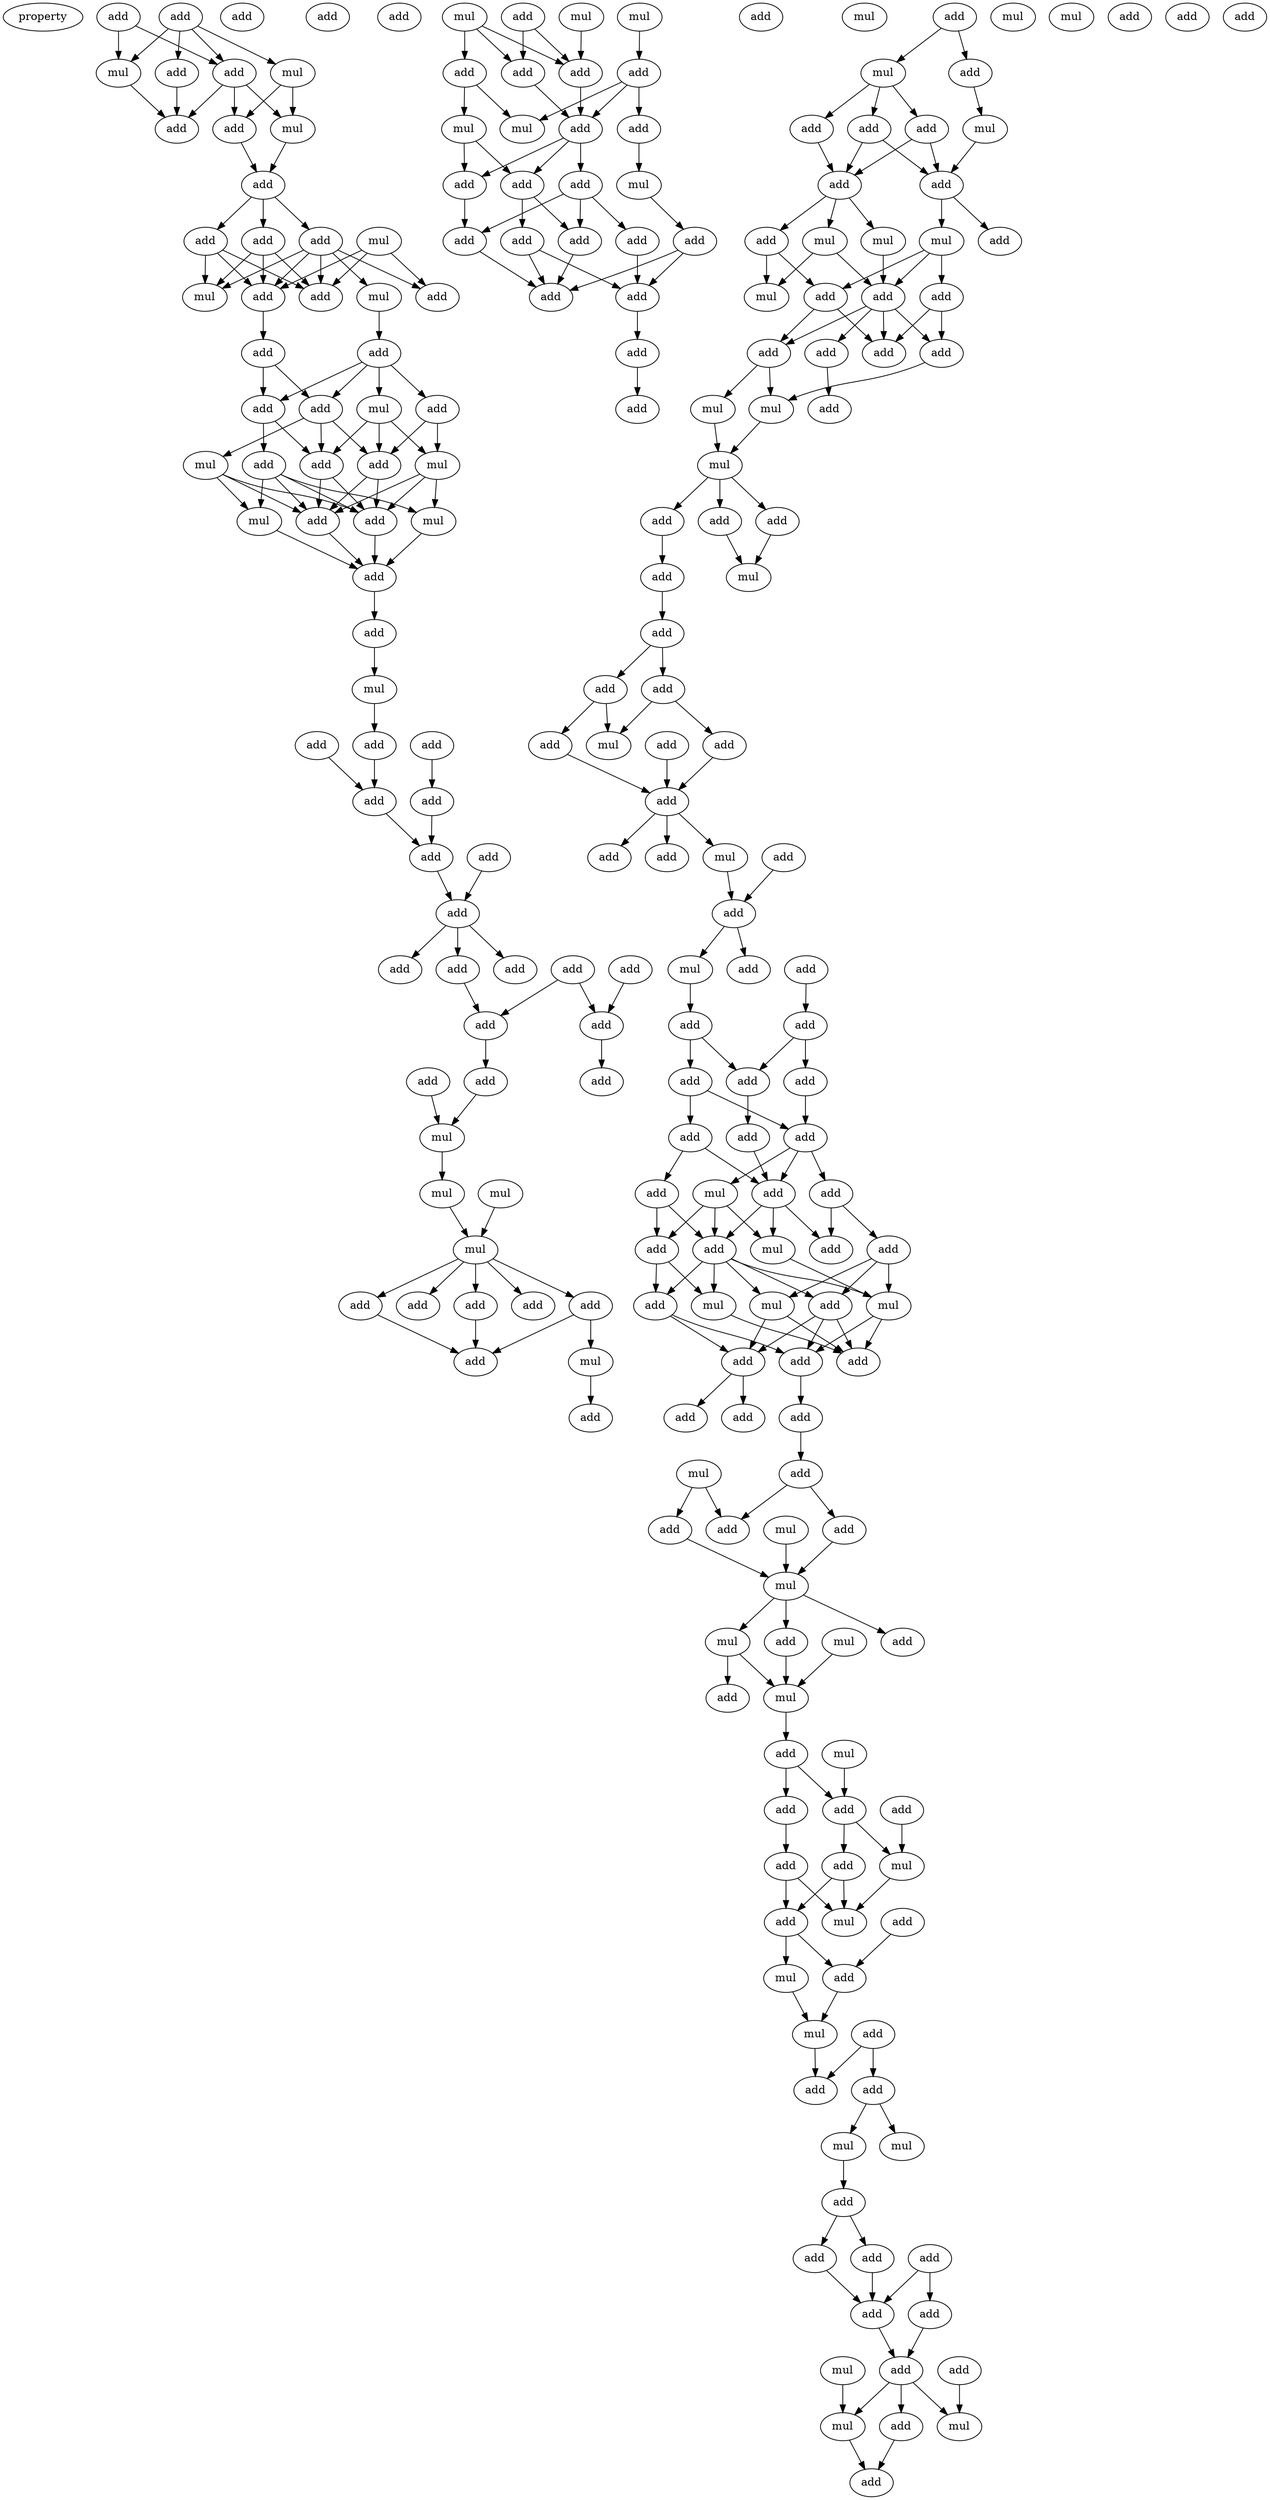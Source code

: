 digraph {
    node [fontcolor=black]
    property [mul=2,lf=1.1]
    0 [ label = add ];
    1 [ label = add ];
    2 [ label = add ];
    3 [ label = add ];
    4 [ label = mul ];
    5 [ label = add ];
    6 [ label = add ];
    7 [ label = mul ];
    8 [ label = add ];
    9 [ label = mul ];
    10 [ label = add ];
    11 [ label = add ];
    12 [ label = add ];
    13 [ label = add ];
    14 [ label = add ];
    15 [ label = mul ];
    16 [ label = mul ];
    17 [ label = mul ];
    18 [ label = add ];
    19 [ label = add ];
    20 [ label = add ];
    21 [ label = add ];
    22 [ label = add ];
    23 [ label = add ];
    24 [ label = add ];
    25 [ label = mul ];
    26 [ label = add ];
    27 [ label = mul ];
    28 [ label = add ];
    29 [ label = add ];
    30 [ label = mul ];
    31 [ label = add ];
    32 [ label = mul ];
    33 [ label = mul ];
    34 [ label = add ];
    35 [ label = add ];
    36 [ label = add ];
    37 [ label = add ];
    38 [ label = mul ];
    39 [ label = add ];
    40 [ label = add ];
    41 [ label = add ];
    42 [ label = add ];
    43 [ label = add ];
    44 [ label = add ];
    45 [ label = add ];
    46 [ label = add ];
    47 [ label = add ];
    48 [ label = add ];
    49 [ label = add ];
    50 [ label = add ];
    51 [ label = add ];
    52 [ label = add ];
    53 [ label = add ];
    54 [ label = add ];
    55 [ label = add ];
    56 [ label = add ];
    57 [ label = add ];
    58 [ label = mul ];
    59 [ label = mul ];
    60 [ label = mul ];
    61 [ label = mul ];
    62 [ label = add ];
    63 [ label = add ];
    64 [ label = add ];
    65 [ label = add ];
    66 [ label = add ];
    67 [ label = add ];
    68 [ label = mul ];
    69 [ label = add ];
    70 [ label = mul ];
    71 [ label = add ];
    72 [ label = mul ];
    73 [ label = mul ];
    74 [ label = add ];
    75 [ label = add ];
    76 [ label = add ];
    77 [ label = add ];
    78 [ label = mul ];
    79 [ label = mul ];
    80 [ label = add ];
    81 [ label = add ];
    82 [ label = add ];
    83 [ label = add ];
    84 [ label = add ];
    85 [ label = mul ];
    86 [ label = add ];
    87 [ label = add ];
    88 [ label = add ];
    89 [ label = add ];
    90 [ label = add ];
    91 [ label = add ];
    92 [ label = add ];
    93 [ label = add ];
    94 [ label = add ];
    95 [ label = add ];
    96 [ label = mul ];
    97 [ label = add ];
    98 [ label = mul ];
    99 [ label = mul ];
    100 [ label = add ];
    101 [ label = mul ];
    102 [ label = add ];
    103 [ label = add ];
    104 [ label = add ];
    105 [ label = add ];
    106 [ label = add ];
    107 [ label = add ];
    108 [ label = add ];
    109 [ label = mul ];
    110 [ label = mul ];
    111 [ label = mul ];
    112 [ label = mul ];
    113 [ label = add ];
    114 [ label = add ];
    115 [ label = add ];
    116 [ label = add ];
    117 [ label = add ];
    118 [ label = add ];
    119 [ label = add ];
    120 [ label = add ];
    121 [ label = mul ];
    122 [ label = mul ];
    123 [ label = mul ];
    124 [ label = add ];
    125 [ label = add ];
    126 [ label = mul ];
    127 [ label = add ];
    128 [ label = add ];
    129 [ label = add ];
    130 [ label = mul ];
    131 [ label = add ];
    132 [ label = add ];
    133 [ label = add ];
    134 [ label = add ];
    135 [ label = mul ];
    136 [ label = add ];
    137 [ label = add ];
    138 [ label = add ];
    139 [ label = add ];
    140 [ label = add ];
    141 [ label = mul ];
    142 [ label = add ];
    143 [ label = add ];
    144 [ label = add ];
    145 [ label = add ];
    146 [ label = mul ];
    147 [ label = add ];
    148 [ label = add ];
    149 [ label = add ];
    150 [ label = add ];
    151 [ label = add ];
    152 [ label = add ];
    153 [ label = add ];
    154 [ label = add ];
    155 [ label = add ];
    156 [ label = add ];
    157 [ label = add ];
    158 [ label = mul ];
    159 [ label = add ];
    160 [ label = add ];
    161 [ label = add ];
    162 [ label = mul ];
    163 [ label = add ];
    164 [ label = add ];
    165 [ label = mul ];
    166 [ label = add ];
    167 [ label = mul ];
    168 [ label = mul ];
    169 [ label = add ];
    170 [ label = add ];
    171 [ label = add ];
    172 [ label = add ];
    173 [ label = add ];
    174 [ label = add ];
    175 [ label = mul ];
    176 [ label = add ];
    177 [ label = add ];
    178 [ label = add ];
    179 [ label = add ];
    180 [ label = mul ];
    181 [ label = mul ];
    182 [ label = mul ];
    183 [ label = add ];
    184 [ label = add ];
    185 [ label = add ];
    186 [ label = mul ];
    187 [ label = add ];
    188 [ label = mul ];
    189 [ label = add ];
    190 [ label = mul ];
    191 [ label = add ];
    192 [ label = add ];
    193 [ label = add ];
    194 [ label = add ];
    195 [ label = mul ];
    196 [ label = add ];
    197 [ label = mul ];
    198 [ label = add ];
    199 [ label = add ];
    200 [ label = mul ];
    201 [ label = add ];
    202 [ label = mul ];
    203 [ label = add ];
    204 [ label = add ];
    205 [ label = add ];
    206 [ label = mul ];
    207 [ label = mul ];
    208 [ label = add ];
    209 [ label = add ];
    210 [ label = add ];
    211 [ label = add ];
    212 [ label = add ];
    213 [ label = add ];
    214 [ label = add ];
    215 [ label = add ];
    216 [ label = add ];
    217 [ label = mul ];
    218 [ label = mul ];
    219 [ label = add ];
    220 [ label = mul ];
    221 [ label = add ];
    0 -> 4 [ name = 0 ];
    0 -> 5 [ name = 1 ];
    0 -> 6 [ name = 2 ];
    0 -> 7 [ name = 3 ];
    2 -> 4 [ name = 4 ];
    2 -> 5 [ name = 5 ];
    4 -> 8 [ name = 6 ];
    5 -> 8 [ name = 7 ];
    5 -> 9 [ name = 8 ];
    5 -> 10 [ name = 9 ];
    6 -> 8 [ name = 10 ];
    7 -> 9 [ name = 11 ];
    7 -> 10 [ name = 12 ];
    9 -> 11 [ name = 13 ];
    10 -> 11 [ name = 14 ];
    11 -> 12 [ name = 15 ];
    11 -> 13 [ name = 16 ];
    11 -> 14 [ name = 17 ];
    12 -> 16 [ name = 18 ];
    12 -> 17 [ name = 19 ];
    12 -> 18 [ name = 20 ];
    12 -> 19 [ name = 21 ];
    12 -> 20 [ name = 22 ];
    13 -> 16 [ name = 23 ];
    13 -> 18 [ name = 24 ];
    13 -> 20 [ name = 25 ];
    14 -> 16 [ name = 26 ];
    14 -> 18 [ name = 27 ];
    14 -> 20 [ name = 28 ];
    15 -> 18 [ name = 29 ];
    15 -> 19 [ name = 30 ];
    15 -> 20 [ name = 31 ];
    17 -> 21 [ name = 32 ];
    18 -> 22 [ name = 33 ];
    21 -> 23 [ name = 34 ];
    21 -> 24 [ name = 35 ];
    21 -> 25 [ name = 36 ];
    21 -> 26 [ name = 37 ];
    22 -> 23 [ name = 38 ];
    22 -> 26 [ name = 39 ];
    23 -> 28 [ name = 40 ];
    23 -> 29 [ name = 41 ];
    24 -> 27 [ name = 42 ];
    24 -> 31 [ name = 43 ];
    25 -> 27 [ name = 44 ];
    25 -> 28 [ name = 45 ];
    25 -> 31 [ name = 46 ];
    26 -> 28 [ name = 47 ];
    26 -> 30 [ name = 48 ];
    26 -> 31 [ name = 49 ];
    27 -> 32 [ name = 50 ];
    27 -> 34 [ name = 51 ];
    27 -> 35 [ name = 52 ];
    28 -> 34 [ name = 53 ];
    28 -> 35 [ name = 54 ];
    29 -> 32 [ name = 55 ];
    29 -> 33 [ name = 56 ];
    29 -> 34 [ name = 57 ];
    29 -> 35 [ name = 58 ];
    30 -> 33 [ name = 59 ];
    30 -> 34 [ name = 60 ];
    30 -> 35 [ name = 61 ];
    31 -> 34 [ name = 62 ];
    31 -> 35 [ name = 63 ];
    32 -> 36 [ name = 64 ];
    33 -> 36 [ name = 65 ];
    34 -> 36 [ name = 66 ];
    35 -> 36 [ name = 67 ];
    36 -> 37 [ name = 68 ];
    37 -> 38 [ name = 69 ];
    38 -> 39 [ name = 70 ];
    39 -> 42 [ name = 71 ];
    40 -> 42 [ name = 72 ];
    41 -> 43 [ name = 73 ];
    42 -> 46 [ name = 74 ];
    43 -> 46 [ name = 75 ];
    44 -> 47 [ name = 76 ];
    46 -> 47 [ name = 77 ];
    47 -> 49 [ name = 78 ];
    47 -> 50 [ name = 79 ];
    47 -> 51 [ name = 80 ];
    48 -> 53 [ name = 81 ];
    48 -> 54 [ name = 82 ];
    49 -> 54 [ name = 83 ];
    52 -> 53 [ name = 84 ];
    53 -> 56 [ name = 85 ];
    54 -> 55 [ name = 86 ];
    55 -> 58 [ name = 87 ];
    57 -> 58 [ name = 88 ];
    58 -> 60 [ name = 89 ];
    59 -> 61 [ name = 90 ];
    60 -> 61 [ name = 91 ];
    61 -> 62 [ name = 92 ];
    61 -> 63 [ name = 93 ];
    61 -> 64 [ name = 94 ];
    61 -> 65 [ name = 95 ];
    61 -> 66 [ name = 96 ];
    62 -> 67 [ name = 97 ];
    64 -> 67 [ name = 98 ];
    64 -> 68 [ name = 99 ];
    66 -> 67 [ name = 100 ];
    68 -> 69 [ name = 101 ];
    70 -> 77 [ name = 102 ];
    71 -> 75 [ name = 103 ];
    71 -> 77 [ name = 104 ];
    72 -> 74 [ name = 105 ];
    73 -> 75 [ name = 106 ];
    73 -> 76 [ name = 107 ];
    73 -> 77 [ name = 108 ];
    74 -> 78 [ name = 109 ];
    74 -> 80 [ name = 110 ];
    74 -> 81 [ name = 111 ];
    75 -> 81 [ name = 112 ];
    76 -> 78 [ name = 113 ];
    76 -> 79 [ name = 114 ];
    77 -> 81 [ name = 115 ];
    79 -> 82 [ name = 116 ];
    79 -> 84 [ name = 117 ];
    80 -> 85 [ name = 118 ];
    81 -> 82 [ name = 119 ];
    81 -> 83 [ name = 120 ];
    81 -> 84 [ name = 121 ];
    82 -> 88 [ name = 122 ];
    82 -> 90 [ name = 123 ];
    83 -> 87 [ name = 124 ];
    83 -> 89 [ name = 125 ];
    83 -> 90 [ name = 126 ];
    84 -> 87 [ name = 127 ];
    85 -> 86 [ name = 128 ];
    86 -> 91 [ name = 129 ];
    86 -> 92 [ name = 130 ];
    87 -> 92 [ name = 131 ];
    88 -> 91 [ name = 132 ];
    88 -> 92 [ name = 133 ];
    89 -> 91 [ name = 134 ];
    90 -> 92 [ name = 135 ];
    91 -> 93 [ name = 136 ];
    93 -> 94 [ name = 137 ];
    97 -> 99 [ name = 138 ];
    97 -> 100 [ name = 139 ];
    99 -> 102 [ name = 140 ];
    99 -> 103 [ name = 141 ];
    99 -> 104 [ name = 142 ];
    100 -> 101 [ name = 143 ];
    101 -> 106 [ name = 144 ];
    102 -> 105 [ name = 145 ];
    102 -> 106 [ name = 146 ];
    103 -> 105 [ name = 147 ];
    104 -> 105 [ name = 148 ];
    104 -> 106 [ name = 149 ];
    105 -> 108 [ name = 150 ];
    105 -> 109 [ name = 151 ];
    105 -> 110 [ name = 152 ];
    106 -> 107 [ name = 153 ];
    106 -> 111 [ name = 154 ];
    108 -> 112 [ name = 155 ];
    108 -> 114 [ name = 156 ];
    109 -> 112 [ name = 157 ];
    109 -> 113 [ name = 158 ];
    110 -> 113 [ name = 159 ];
    111 -> 113 [ name = 160 ];
    111 -> 114 [ name = 161 ];
    111 -> 115 [ name = 162 ];
    113 -> 116 [ name = 163 ];
    113 -> 117 [ name = 164 ];
    113 -> 118 [ name = 165 ];
    113 -> 119 [ name = 166 ];
    114 -> 117 [ name = 167 ];
    114 -> 119 [ name = 168 ];
    115 -> 117 [ name = 169 ];
    115 -> 118 [ name = 170 ];
    116 -> 120 [ name = 171 ];
    118 -> 122 [ name = 172 ];
    119 -> 121 [ name = 173 ];
    119 -> 122 [ name = 174 ];
    121 -> 123 [ name = 175 ];
    122 -> 123 [ name = 176 ];
    123 -> 124 [ name = 177 ];
    123 -> 125 [ name = 178 ];
    123 -> 128 [ name = 179 ];
    124 -> 129 [ name = 180 ];
    125 -> 130 [ name = 181 ];
    128 -> 130 [ name = 182 ];
    129 -> 131 [ name = 183 ];
    131 -> 132 [ name = 184 ];
    131 -> 133 [ name = 185 ];
    132 -> 135 [ name = 186 ];
    132 -> 136 [ name = 187 ];
    133 -> 135 [ name = 188 ];
    133 -> 137 [ name = 189 ];
    134 -> 138 [ name = 190 ];
    136 -> 138 [ name = 191 ];
    137 -> 138 [ name = 192 ];
    138 -> 139 [ name = 193 ];
    138 -> 140 [ name = 194 ];
    138 -> 141 [ name = 195 ];
    141 -> 143 [ name = 196 ];
    142 -> 143 [ name = 197 ];
    143 -> 145 [ name = 198 ];
    143 -> 146 [ name = 199 ];
    144 -> 147 [ name = 200 ];
    146 -> 148 [ name = 201 ];
    147 -> 149 [ name = 202 ];
    147 -> 150 [ name = 203 ];
    148 -> 149 [ name = 204 ];
    148 -> 151 [ name = 205 ];
    149 -> 153 [ name = 206 ];
    150 -> 152 [ name = 207 ];
    151 -> 152 [ name = 208 ];
    151 -> 154 [ name = 209 ];
    152 -> 155 [ name = 210 ];
    152 -> 157 [ name = 211 ];
    152 -> 158 [ name = 212 ];
    153 -> 157 [ name = 213 ];
    154 -> 156 [ name = 214 ];
    154 -> 157 [ name = 215 ];
    155 -> 159 [ name = 216 ];
    155 -> 161 [ name = 217 ];
    156 -> 160 [ name = 218 ];
    156 -> 163 [ name = 219 ];
    157 -> 161 [ name = 220 ];
    157 -> 162 [ name = 221 ];
    157 -> 163 [ name = 222 ];
    158 -> 160 [ name = 223 ];
    158 -> 162 [ name = 224 ];
    158 -> 163 [ name = 225 ];
    159 -> 165 [ name = 226 ];
    159 -> 166 [ name = 227 ];
    159 -> 167 [ name = 228 ];
    160 -> 164 [ name = 229 ];
    160 -> 168 [ name = 230 ];
    162 -> 167 [ name = 231 ];
    163 -> 164 [ name = 232 ];
    163 -> 165 [ name = 233 ];
    163 -> 166 [ name = 234 ];
    163 -> 167 [ name = 235 ];
    163 -> 168 [ name = 236 ];
    164 -> 170 [ name = 237 ];
    164 -> 171 [ name = 238 ];
    165 -> 169 [ name = 239 ];
    165 -> 170 [ name = 240 ];
    166 -> 169 [ name = 241 ];
    166 -> 170 [ name = 242 ];
    166 -> 171 [ name = 243 ];
    167 -> 169 [ name = 244 ];
    167 -> 171 [ name = 245 ];
    168 -> 169 [ name = 246 ];
    170 -> 172 [ name = 247 ];
    170 -> 173 [ name = 248 ];
    171 -> 174 [ name = 249 ];
    174 -> 176 [ name = 250 ];
    175 -> 177 [ name = 251 ];
    175 -> 179 [ name = 252 ];
    176 -> 178 [ name = 253 ];
    176 -> 179 [ name = 254 ];
    177 -> 181 [ name = 255 ];
    178 -> 181 [ name = 256 ];
    180 -> 181 [ name = 257 ];
    181 -> 182 [ name = 258 ];
    181 -> 183 [ name = 259 ];
    181 -> 184 [ name = 260 ];
    182 -> 187 [ name = 261 ];
    182 -> 188 [ name = 262 ];
    183 -> 188 [ name = 263 ];
    186 -> 188 [ name = 264 ];
    188 -> 189 [ name = 265 ];
    189 -> 191 [ name = 266 ];
    189 -> 193 [ name = 267 ];
    190 -> 191 [ name = 268 ];
    191 -> 194 [ name = 269 ];
    191 -> 195 [ name = 270 ];
    192 -> 195 [ name = 271 ];
    193 -> 196 [ name = 272 ];
    194 -> 197 [ name = 273 ];
    194 -> 199 [ name = 274 ];
    195 -> 197 [ name = 275 ];
    196 -> 197 [ name = 276 ];
    196 -> 199 [ name = 277 ];
    198 -> 201 [ name = 278 ];
    199 -> 200 [ name = 279 ];
    199 -> 201 [ name = 280 ];
    200 -> 202 [ name = 281 ];
    201 -> 202 [ name = 282 ];
    202 -> 205 [ name = 283 ];
    203 -> 204 [ name = 284 ];
    203 -> 205 [ name = 285 ];
    204 -> 206 [ name = 286 ];
    204 -> 207 [ name = 287 ];
    206 -> 209 [ name = 288 ];
    209 -> 211 [ name = 289 ];
    209 -> 212 [ name = 290 ];
    210 -> 213 [ name = 291 ];
    210 -> 214 [ name = 292 ];
    211 -> 213 [ name = 293 ];
    212 -> 213 [ name = 294 ];
    213 -> 216 [ name = 295 ];
    214 -> 216 [ name = 296 ];
    215 -> 220 [ name = 297 ];
    216 -> 218 [ name = 298 ];
    216 -> 219 [ name = 299 ];
    216 -> 220 [ name = 300 ];
    217 -> 218 [ name = 301 ];
    218 -> 221 [ name = 302 ];
    219 -> 221 [ name = 303 ];
}
